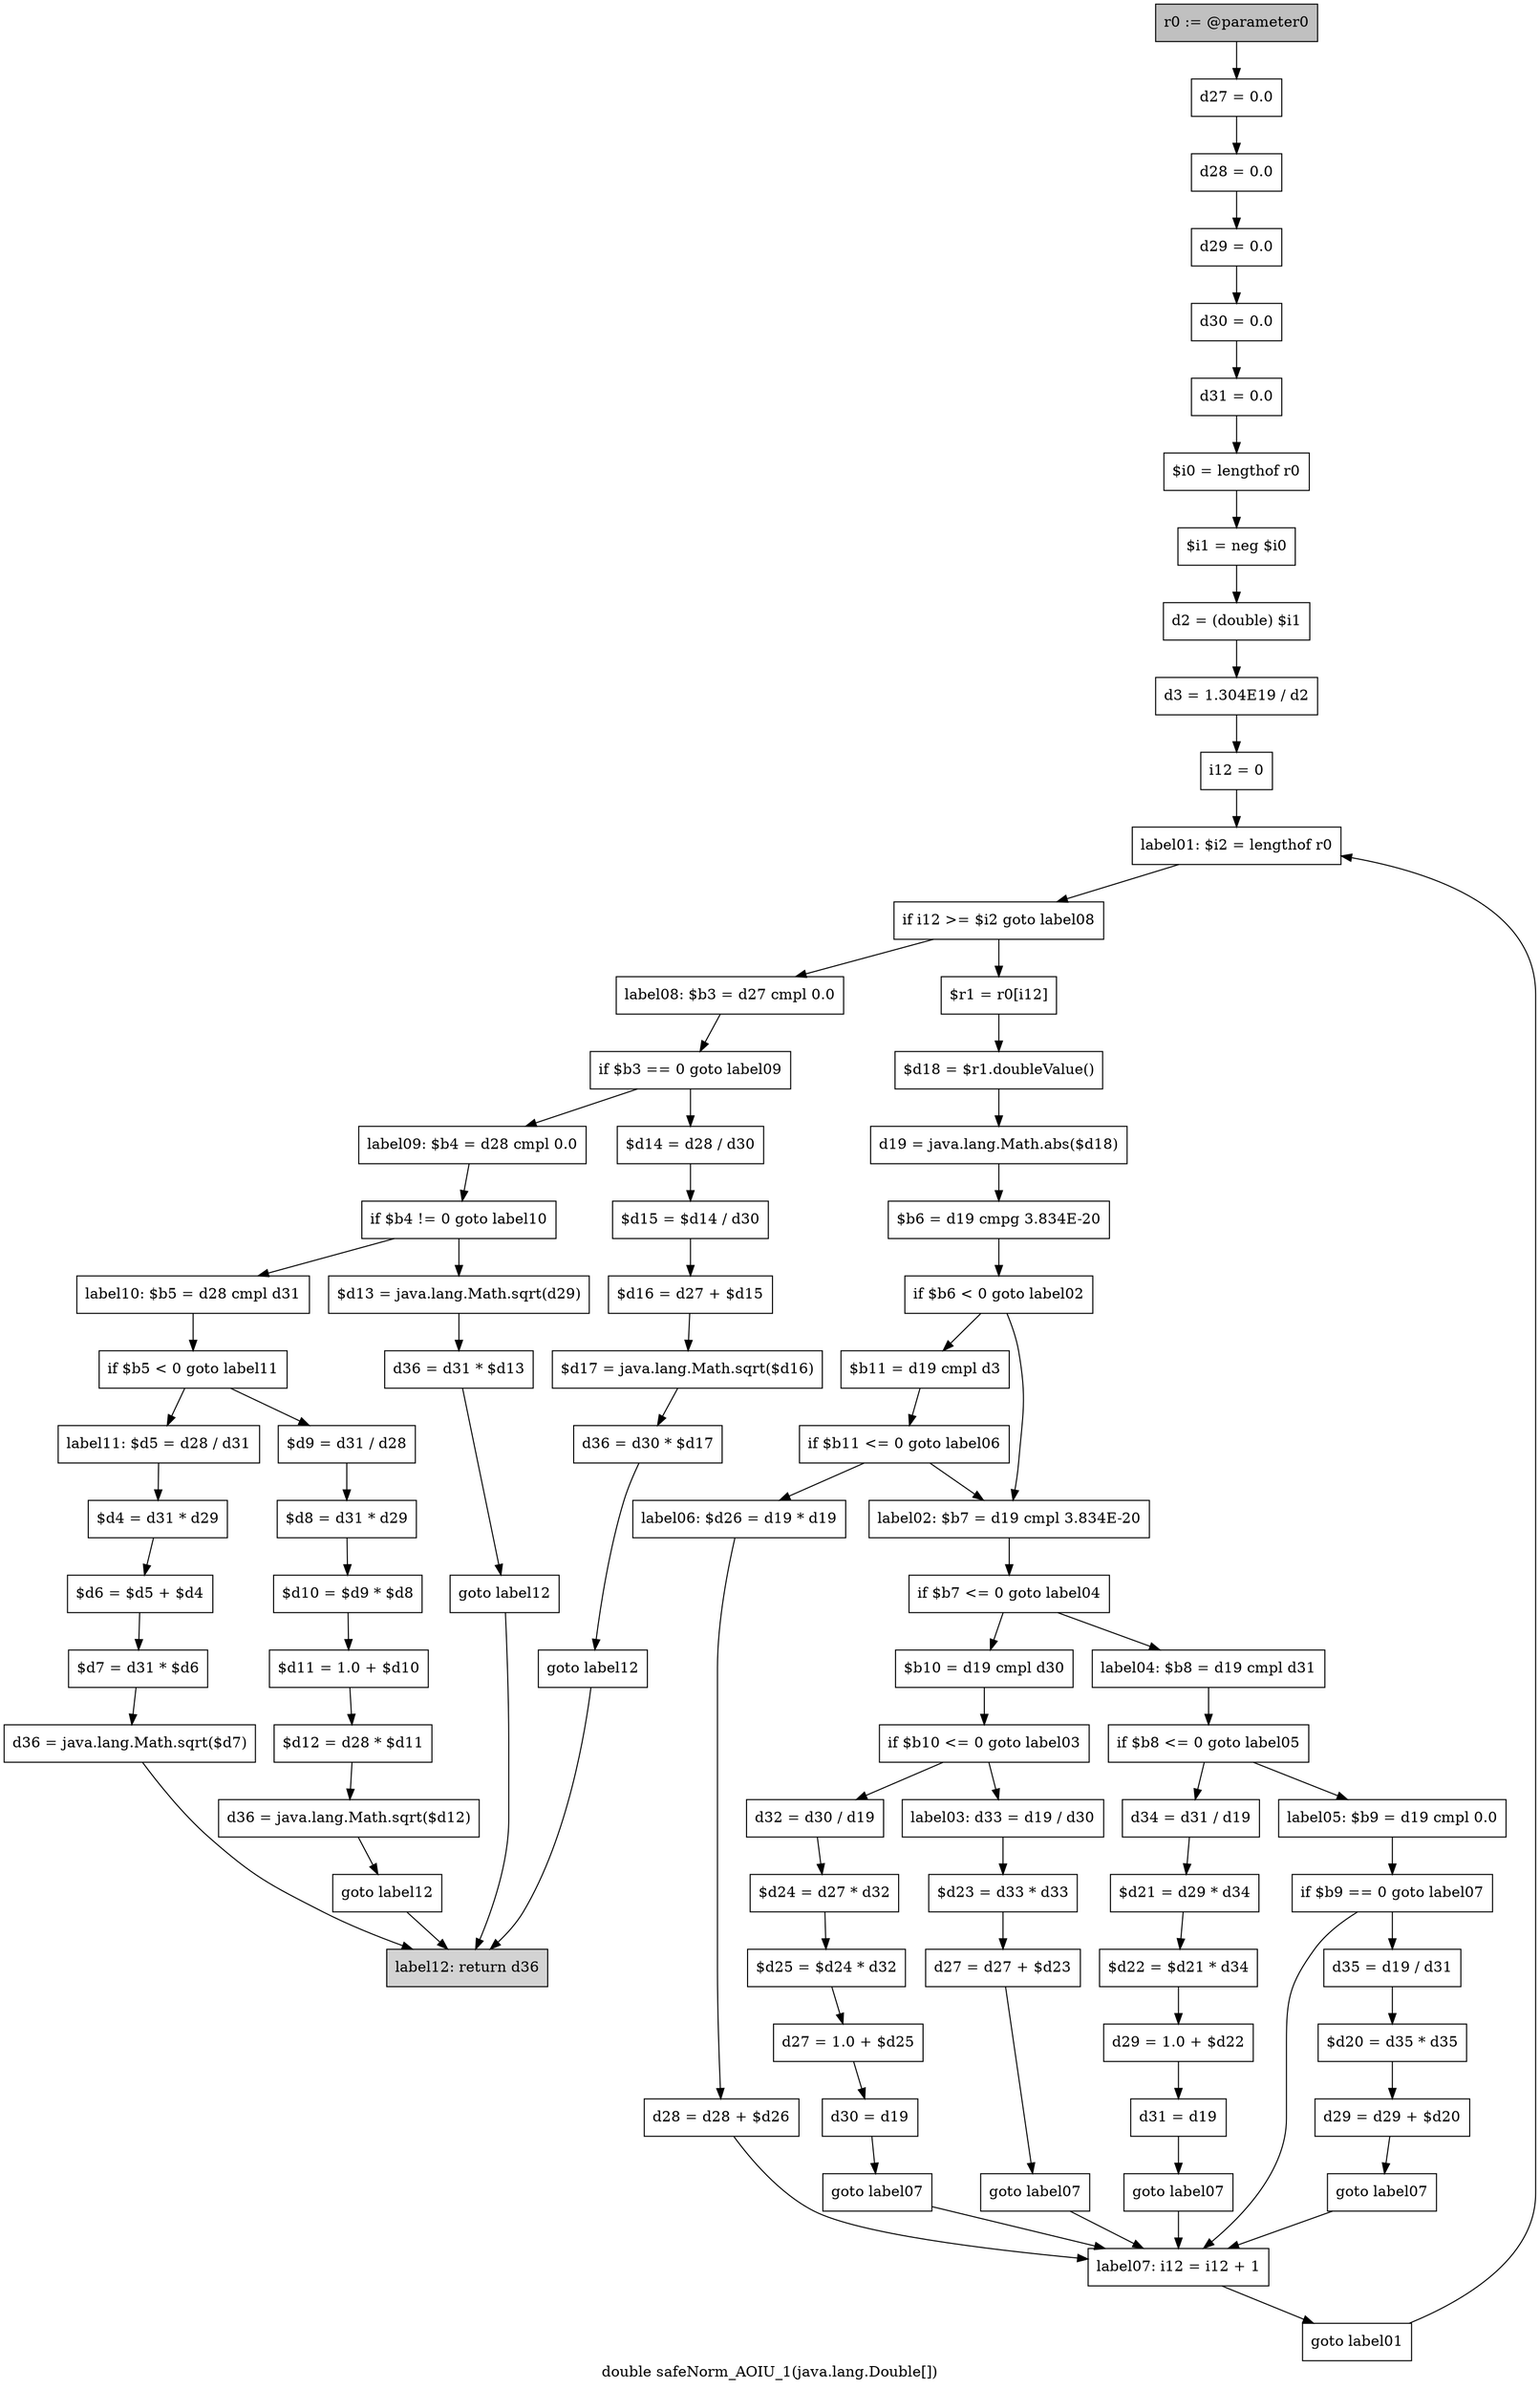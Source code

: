 digraph "double safeNorm_AOIU_1(java.lang.Double[])" {
    label="double safeNorm_AOIU_1(java.lang.Double[])";
    node [shape=box];
    "0" [style=filled,fillcolor=gray,label="r0 := @parameter0",];
    "1" [label="d27 = 0.0",];
    "0"->"1";
    "2" [label="d28 = 0.0",];
    "1"->"2";
    "3" [label="d29 = 0.0",];
    "2"->"3";
    "4" [label="d30 = 0.0",];
    "3"->"4";
    "5" [label="d31 = 0.0",];
    "4"->"5";
    "6" [label="$i0 = lengthof r0",];
    "5"->"6";
    "7" [label="$i1 = neg $i0",];
    "6"->"7";
    "8" [label="d2 = (double) $i1",];
    "7"->"8";
    "9" [label="d3 = 1.304E19 / d2",];
    "8"->"9";
    "10" [label="i12 = 0",];
    "9"->"10";
    "11" [label="label01: $i2 = lengthof r0",];
    "10"->"11";
    "12" [label="if i12 >= $i2 goto label08",];
    "11"->"12";
    "13" [label="$r1 = r0[i12]",];
    "12"->"13";
    "52" [label="label08: $b3 = d27 cmpl 0.0",];
    "12"->"52";
    "14" [label="$d18 = $r1.doubleValue()",];
    "13"->"14";
    "15" [label="d19 = java.lang.Math.abs($d18)",];
    "14"->"15";
    "16" [label="$b6 = d19 cmpg 3.834E-20",];
    "15"->"16";
    "17" [label="if $b6 < 0 goto label02",];
    "16"->"17";
    "18" [label="$b11 = d19 cmpl d3",];
    "17"->"18";
    "20" [label="label02: $b7 = d19 cmpl 3.834E-20",];
    "17"->"20";
    "19" [label="if $b11 <= 0 goto label06",];
    "18"->"19";
    "19"->"20";
    "48" [label="label06: $d26 = d19 * d19",];
    "19"->"48";
    "21" [label="if $b7 <= 0 goto label04",];
    "20"->"21";
    "22" [label="$b10 = d19 cmpl d30",];
    "21"->"22";
    "34" [label="label04: $b8 = d19 cmpl d31",];
    "21"->"34";
    "23" [label="if $b10 <= 0 goto label03",];
    "22"->"23";
    "24" [label="d32 = d30 / d19",];
    "23"->"24";
    "30" [label="label03: d33 = d19 / d30",];
    "23"->"30";
    "25" [label="$d24 = d27 * d32",];
    "24"->"25";
    "26" [label="$d25 = $d24 * d32",];
    "25"->"26";
    "27" [label="d27 = 1.0 + $d25",];
    "26"->"27";
    "28" [label="d30 = d19",];
    "27"->"28";
    "29" [label="goto label07",];
    "28"->"29";
    "50" [label="label07: i12 = i12 + 1",];
    "29"->"50";
    "31" [label="$d23 = d33 * d33",];
    "30"->"31";
    "32" [label="d27 = d27 + $d23",];
    "31"->"32";
    "33" [label="goto label07",];
    "32"->"33";
    "33"->"50";
    "35" [label="if $b8 <= 0 goto label05",];
    "34"->"35";
    "36" [label="d34 = d31 / d19",];
    "35"->"36";
    "42" [label="label05: $b9 = d19 cmpl 0.0",];
    "35"->"42";
    "37" [label="$d21 = d29 * d34",];
    "36"->"37";
    "38" [label="$d22 = $d21 * d34",];
    "37"->"38";
    "39" [label="d29 = 1.0 + $d22",];
    "38"->"39";
    "40" [label="d31 = d19",];
    "39"->"40";
    "41" [label="goto label07",];
    "40"->"41";
    "41"->"50";
    "43" [label="if $b9 == 0 goto label07",];
    "42"->"43";
    "44" [label="d35 = d19 / d31",];
    "43"->"44";
    "43"->"50";
    "45" [label="$d20 = d35 * d35",];
    "44"->"45";
    "46" [label="d29 = d29 + $d20",];
    "45"->"46";
    "47" [label="goto label07",];
    "46"->"47";
    "47"->"50";
    "49" [label="d28 = d28 + $d26",];
    "48"->"49";
    "49"->"50";
    "51" [label="goto label01",];
    "50"->"51";
    "51"->"11";
    "53" [label="if $b3 == 0 goto label09",];
    "52"->"53";
    "54" [label="$d14 = d28 / d30",];
    "53"->"54";
    "60" [label="label09: $b4 = d28 cmpl 0.0",];
    "53"->"60";
    "55" [label="$d15 = $d14 / d30",];
    "54"->"55";
    "56" [label="$d16 = d27 + $d15",];
    "55"->"56";
    "57" [label="$d17 = java.lang.Math.sqrt($d16)",];
    "56"->"57";
    "58" [label="d36 = d30 * $d17",];
    "57"->"58";
    "59" [label="goto label12",];
    "58"->"59";
    "79" [style=filled,fillcolor=lightgray,label="label12: return d36",];
    "59"->"79";
    "61" [label="if $b4 != 0 goto label10",];
    "60"->"61";
    "62" [label="$d13 = java.lang.Math.sqrt(d29)",];
    "61"->"62";
    "65" [label="label10: $b5 = d28 cmpl d31",];
    "61"->"65";
    "63" [label="d36 = d31 * $d13",];
    "62"->"63";
    "64" [label="goto label12",];
    "63"->"64";
    "64"->"79";
    "66" [label="if $b5 < 0 goto label11",];
    "65"->"66";
    "67" [label="$d9 = d31 / d28",];
    "66"->"67";
    "74" [label="label11: $d5 = d28 / d31",];
    "66"->"74";
    "68" [label="$d8 = d31 * d29",];
    "67"->"68";
    "69" [label="$d10 = $d9 * $d8",];
    "68"->"69";
    "70" [label="$d11 = 1.0 + $d10",];
    "69"->"70";
    "71" [label="$d12 = d28 * $d11",];
    "70"->"71";
    "72" [label="d36 = java.lang.Math.sqrt($d12)",];
    "71"->"72";
    "73" [label="goto label12",];
    "72"->"73";
    "73"->"79";
    "75" [label="$d4 = d31 * d29",];
    "74"->"75";
    "76" [label="$d6 = $d5 + $d4",];
    "75"->"76";
    "77" [label="$d7 = d31 * $d6",];
    "76"->"77";
    "78" [label="d36 = java.lang.Math.sqrt($d7)",];
    "77"->"78";
    "78"->"79";
}
